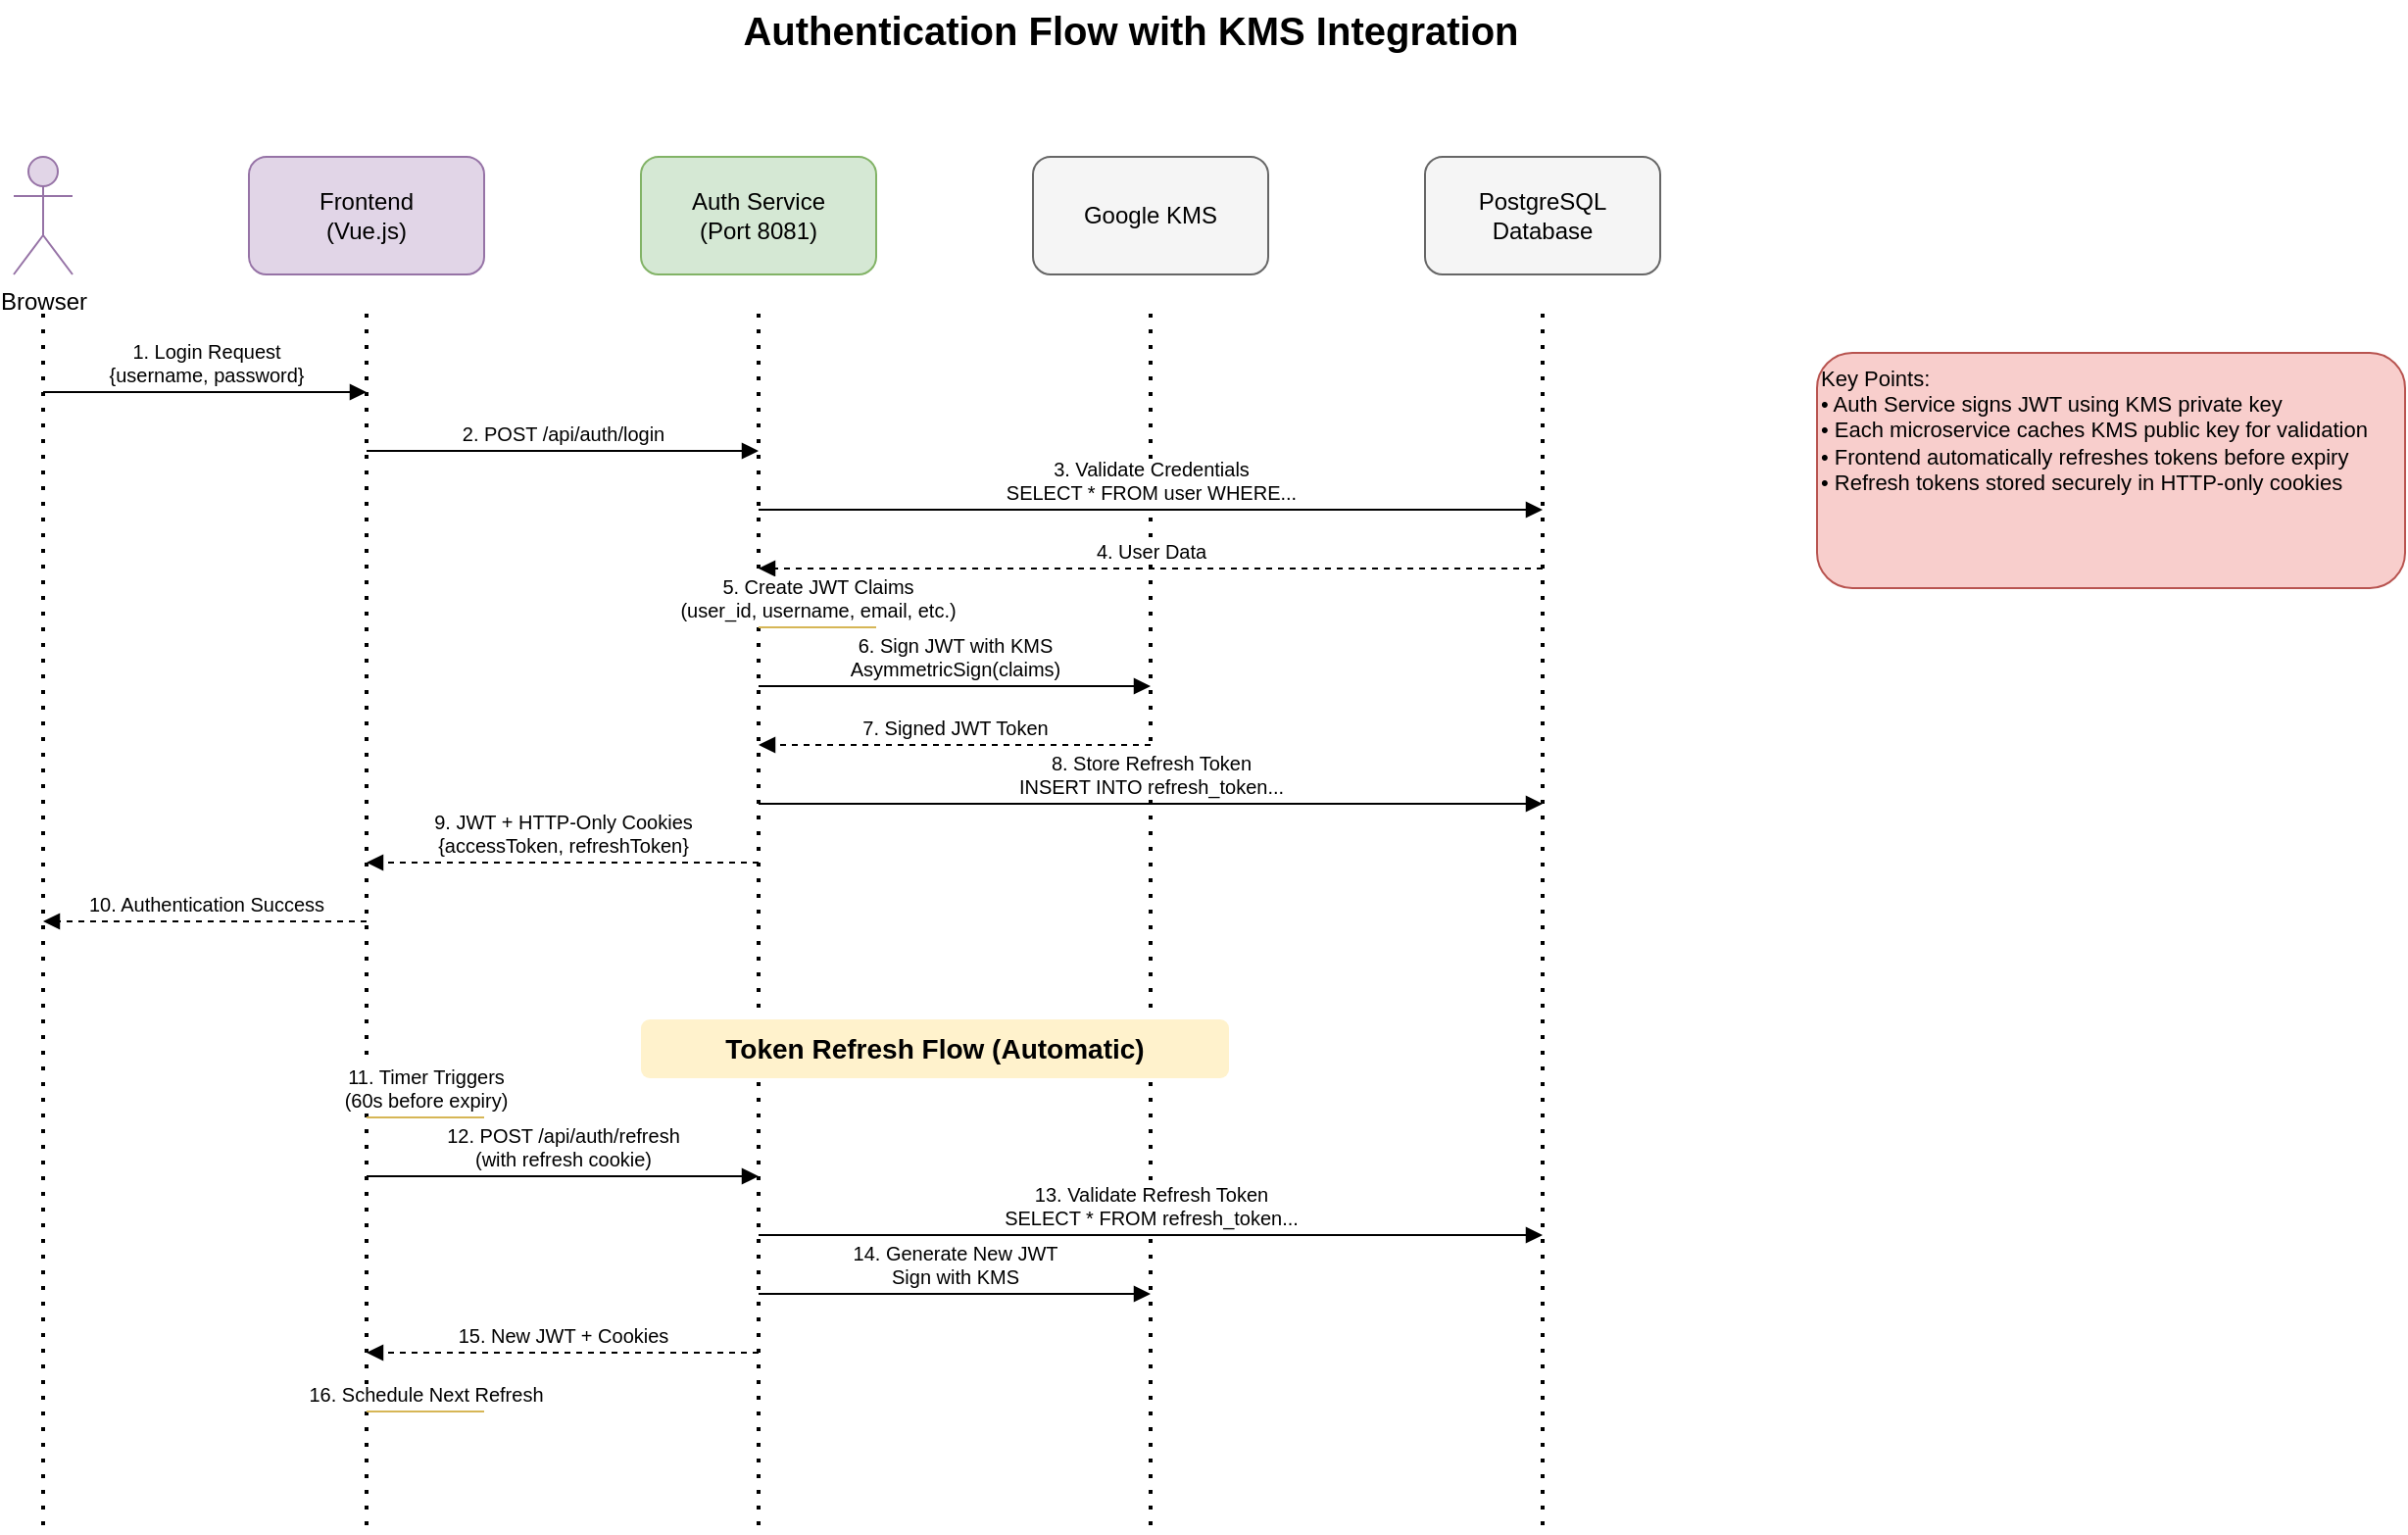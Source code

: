 <?xml version="1.0" encoding="UTF-8"?>
<mxfile version="22.1.16" type="device">
  <diagram name="Authentication Flow" id="auth-flow">
    <mxGraphModel dx="1422" dy="794" grid="1" gridSize="10" guides="1" tooltips="1" connect="1" arrows="1" fold="1" page="1" pageScale="1" pageWidth="1400" pageHeight="900" math="0" shadow="0">
      <root>
        <mxCell id="0" />
        <mxCell id="1" parent="0" />
        
        <!-- Title -->
        <mxCell id="title" value="Authentication Flow with KMS Integration" style="text;html=1;strokeColor=none;fillColor=none;align=center;verticalAlign=middle;whiteSpace=wrap;rounded=0;fontSize=20;fontStyle=1;" vertex="1" parent="1">
          <mxGeometry x="400" y="20" width="500" height="30" as="geometry" />
        </mxCell>
        
        <!-- Actors -->
        <mxCell id="browser" value="Browser" style="shape=umlActor;verticalLabelPosition=bottom;verticalAlign=top;html=1;outlineConnect=0;fillColor=#e1d5e7;strokeColor=#9673a6;" vertex="1" parent="1">
          <mxGeometry x="80" y="100" width="30" height="60" as="geometry" />
        </mxCell>
        
        <mxCell id="frontend" value="Frontend&#xa;(Vue.js)" style="rounded=1;whiteSpace=wrap;html=1;fillColor=#e1d5e7;strokeColor=#9673a6;fontSize=12;align=center;" vertex="1" parent="1">
          <mxGeometry x="200" y="100" width="120" height="60" as="geometry" />
        </mxCell>
        
        <mxCell id="auth-service" value="Auth Service&#xa;(Port 8081)" style="rounded=1;whiteSpace=wrap;html=1;fillColor=#d5e8d4;strokeColor=#82b366;fontSize=12;align=center;" vertex="1" parent="1">
          <mxGeometry x="400" y="100" width="120" height="60" as="geometry" />
        </mxCell>
        
        <mxCell id="kms" value="Google KMS" style="rounded=1;whiteSpace=wrap;html=1;fillColor=#f5f5f5;strokeColor=#666666;fontSize=12;align=center;" vertex="1" parent="1">
          <mxGeometry x="600" y="100" width="120" height="60" as="geometry" />
        </mxCell>
        
        <mxCell id="database" value="PostgreSQL&#xa;Database" style="rounded=1;whiteSpace=wrap;html=1;fillColor=#f5f5f5;strokeColor=#666666;fontSize=12;align=center;" vertex="1" parent="1">
          <mxGeometry x="800" y="100" width="120" height="60" as="geometry" />
        </mxCell>
        
        <!-- Lifelines -->
        <mxCell id="browser-line" value="" style="endArrow=none;dashed=1;html=1;dashPattern=1 3;strokeWidth=2;" edge="1" parent="1">
          <mxGeometry width="50" height="50" relative="1" as="geometry">
            <mxPoint x="95" y="180" as="sourcePoint" />
            <mxPoint x="95" y="800" as="targetPoint" />
          </mxGeometry>
        </mxCell>
        
        <mxCell id="frontend-line" value="" style="endArrow=none;dashed=1;html=1;dashPattern=1 3;strokeWidth=2;" edge="1" parent="1">
          <mxGeometry width="50" height="50" relative="1" as="geometry">
            <mxPoint x="260" y="180" as="sourcePoint" />
            <mxPoint x="260" y="800" as="targetPoint" />
          </mxGeometry>
        </mxCell>
        
        <mxCell id="auth-line" value="" style="endArrow=none;dashed=1;html=1;dashPattern=1 3;strokeWidth=2;" edge="1" parent="1">
          <mxGeometry width="50" height="50" relative="1" as="geometry">
            <mxPoint x="460" y="180" as="sourcePoint" />
            <mxPoint x="460" y="800" as="targetPoint" />
          </mxGeometry>
        </mxCell>
        
        <mxCell id="kms-line" value="" style="endArrow=none;dashed=1;html=1;dashPattern=1 3;strokeWidth=2;" edge="1" parent="1">
          <mxGeometry width="50" height="50" relative="1" as="geometry">
            <mxPoint x="660" y="180" as="sourcePoint" />
            <mxPoint x="660" y="800" as="targetPoint" />
          </mxGeometry>
        </mxCell>
        
        <mxCell id="db-line" value="" style="endArrow=none;dashed=1;html=1;dashPattern=1 3;strokeWidth=2;" edge="1" parent="1">
          <mxGeometry width="50" height="50" relative="1" as="geometry">
            <mxPoint x="860" y="180" as="sourcePoint" />
            <mxPoint x="860" y="800" as="targetPoint" />
          </mxGeometry>
        </mxCell>
        
        <!-- Messages -->
        <!-- 1. Login Request -->
        <mxCell id="msg1" value="1. Login Request&#xa;{username, password}" style="html=1;verticalAlign=bottom;endArrow=block;fontSize=10;" edge="1" parent="1">
          <mxGeometry width="80" relative="1" as="geometry">
            <mxPoint x="95" y="220" as="sourcePoint" />
            <mxPoint x="260" y="220" as="targetPoint" />
          </mxGeometry>
        </mxCell>
        
        <!-- 2. POST /api/auth/login -->
        <mxCell id="msg2" value="2. POST /api/auth/login" style="html=1;verticalAlign=bottom;endArrow=block;fontSize=10;" edge="1" parent="1">
          <mxGeometry width="80" relative="1" as="geometry">
            <mxPoint x="260" y="250" as="sourcePoint" />
            <mxPoint x="460" y="250" as="targetPoint" />
          </mxGeometry>
        </mxCell>
        
        <!-- 3. Validate Credentials -->
        <mxCell id="msg3" value="3. Validate Credentials&#xa;SELECT * FROM user WHERE..." style="html=1;verticalAlign=bottom;endArrow=block;fontSize=10;" edge="1" parent="1">
          <mxGeometry width="80" relative="1" as="geometry">
            <mxPoint x="460" y="280" as="sourcePoint" />
            <mxPoint x="860" y="280" as="targetPoint" />
          </mxGeometry>
        </mxCell>
        
        <!-- 4. User Data -->
        <mxCell id="msg4" value="4. User Data" style="html=1;verticalAlign=bottom;endArrow=block;dashed=1;fontSize=10;" edge="1" parent="1">
          <mxGeometry width="80" relative="1" as="geometry">
            <mxPoint x="860" y="310" as="sourcePoint" />
            <mxPoint x="460" y="310" as="targetPoint" />
          </mxGeometry>
        </mxCell>
        
        <!-- 5. Create JWT Claims -->
        <mxCell id="msg5" value="5. Create JWT Claims&#xa;(user_id, username, email, etc.)" style="html=1;verticalAlign=bottom;endArrow=none;fontSize=10;fillColor=#fff2cc;strokeColor=#d6b656;" edge="1" parent="1">
          <mxGeometry width="80" relative="1" as="geometry">
            <mxPoint x="460" y="340" as="sourcePoint" />
            <mxPoint x="520" y="340" as="targetPoint" />
          </mxGeometry>
        </mxCell>
        
        <!-- 6. Sign JWT with KMS -->
        <mxCell id="msg6" value="6. Sign JWT with KMS&#xa;AsymmetricSign(claims)" style="html=1;verticalAlign=bottom;endArrow=block;fontSize=10;" edge="1" parent="1">
          <mxGeometry width="80" relative="1" as="geometry">
            <mxPoint x="460" y="370" as="sourcePoint" />
            <mxPoint x="660" y="370" as="targetPoint" />
          </mxGeometry>
        </mxCell>
        
        <!-- 7. Signed JWT -->
        <mxCell id="msg7" value="7. Signed JWT Token" style="html=1;verticalAlign=bottom;endArrow=block;dashed=1;fontSize=10;" edge="1" parent="1">
          <mxGeometry width="80" relative="1" as="geometry">
            <mxPoint x="660" y="400" as="sourcePoint" />
            <mxPoint x="460" y="400" as="targetPoint" />
          </mxGeometry>
        </mxCell>
        
        <!-- 8. Store Refresh Token -->
        <mxCell id="msg8" value="8. Store Refresh Token&#xa;INSERT INTO refresh_token..." style="html=1;verticalAlign=bottom;endArrow=block;fontSize=10;" edge="1" parent="1">
          <mxGeometry width="80" relative="1" as="geometry">
            <mxPoint x="460" y="430" as="sourcePoint" />
            <mxPoint x="860" y="430" as="targetPoint" />
          </mxGeometry>
        </mxCell>
        
        <!-- 9. JWT + Cookies -->
        <mxCell id="msg9" value="9. JWT + HTTP-Only Cookies&#xa;{accessToken, refreshToken}" style="html=1;verticalAlign=bottom;endArrow=block;dashed=1;fontSize=10;" edge="1" parent="1">
          <mxGeometry width="80" relative="1" as="geometry">
            <mxPoint x="460" y="460" as="sourcePoint" />
            <mxPoint x="260" y="460" as="targetPoint" />
          </mxGeometry>
        </mxCell>
        
        <!-- 10. Auth Success -->
        <mxCell id="msg10" value="10. Authentication Success" style="html=1;verticalAlign=bottom;endArrow=block;dashed=1;fontSize=10;" edge="1" parent="1">
          <mxGeometry width="80" relative="1" as="geometry">
            <mxPoint x="260" y="490" as="sourcePoint" />
            <mxPoint x="95" y="490" as="targetPoint" />
          </mxGeometry>
        </mxCell>
        
        <!-- Token Refresh Section -->
        <mxCell id="refresh-title" value="Token Refresh Flow (Automatic)" style="text;html=1;strokeColor=none;fillColor=#fff2cc;align=center;verticalAlign=middle;whiteSpace=wrap;rounded=1;fontSize=14;fontStyle=1;" vertex="1" parent="1">
          <mxGeometry x="400" y="540" width="300" height="30" as="geometry" />
        </mxCell>
        
        <!-- 11. Timer Triggers -->
        <mxCell id="msg11" value="11. Timer Triggers&#xa;(60s before expiry)" style="html=1;verticalAlign=bottom;endArrow=none;fontSize=10;fillColor=#fff2cc;strokeColor=#d6b656;" edge="1" parent="1">
          <mxGeometry width="80" relative="1" as="geometry">
            <mxPoint x="260" y="590" as="sourcePoint" />
            <mxPoint x="320" y="590" as="targetPoint" />
          </mxGeometry>
        </mxCell>
        
        <!-- 12. POST /api/auth/refresh -->
        <mxCell id="msg12" value="12. POST /api/auth/refresh&#xa;(with refresh cookie)" style="html=1;verticalAlign=bottom;endArrow=block;fontSize=10;" edge="1" parent="1">
          <mxGeometry width="80" relative="1" as="geometry">
            <mxPoint x="260" y="620" as="sourcePoint" />
            <mxPoint x="460" y="620" as="targetPoint" />
          </mxGeometry>
        </mxCell>
        
        <!-- 13. Validate Refresh Token -->
        <mxCell id="msg13" value="13. Validate Refresh Token&#xa;SELECT * FROM refresh_token..." style="html=1;verticalAlign=bottom;endArrow=block;fontSize=10;" edge="1" parent="1">
          <mxGeometry width="80" relative="1" as="geometry">
            <mxPoint x="460" y="650" as="sourcePoint" />
            <mxPoint x="860" y="650" as="targetPoint" />
          </mxGeometry>
        </mxCell>
        
        <!-- 14. Generate New JWT -->
        <mxCell id="msg14" value="14. Generate New JWT&#xa;Sign with KMS" style="html=1;verticalAlign=bottom;endArrow=block;fontSize=10;" edge="1" parent="1">
          <mxGeometry width="80" relative="1" as="geometry">
            <mxPoint x="460" y="680" as="sourcePoint" />
            <mxPoint x="660" y="680" as="targetPoint" />
          </mxGeometry>
        </mxCell>
        
        <!-- 15. New JWT + Cookies -->
        <mxCell id="msg15" value="15. New JWT + Cookies" style="html=1;verticalAlign=bottom;endArrow=block;dashed=1;fontSize=10;" edge="1" parent="1">
          <mxGeometry width="80" relative="1" as="geometry">
            <mxPoint x="460" y="710" as="sourcePoint" />
            <mxPoint x="260" y="710" as="targetPoint" />
          </mxGeometry>
        </mxCell>
        
        <!-- 16. Schedule Next Refresh -->
        <mxCell id="msg16" value="16. Schedule Next Refresh" style="html=1;verticalAlign=bottom;endArrow=none;fontSize=10;fillColor=#fff2cc;strokeColor=#d6b656;" edge="1" parent="1">
          <mxGeometry width="80" relative="1" as="geometry">
            <mxPoint x="260" y="740" as="sourcePoint" />
            <mxPoint x="320" y="740" as="targetPoint" />
          </mxGeometry>
        </mxCell>
        
        <!-- Notes -->
        <mxCell id="note1" value="Key Points:&#xa;• Auth Service signs JWT using KMS private key&#xa;• Each microservice caches KMS public key for validation&#xa;• Frontend automatically refreshes tokens before expiry&#xa;• Refresh tokens stored securely in HTTP-only cookies" style="rounded=1;whiteSpace=wrap;html=1;fillColor=#f8cecc;strokeColor=#b85450;fontSize=11;align=left;verticalAlign=top;" vertex="1" parent="1">
          <mxGeometry x="1000" y="200" width="300" height="120" as="geometry" />
        </mxCell>
        
      </root>
    </mxGraphModel>
  </diagram>
</mxfile>

